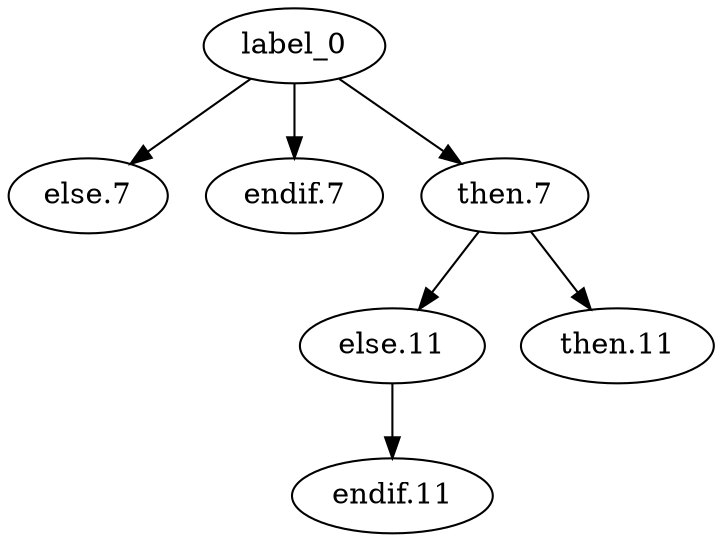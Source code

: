 digraph {
	label_0
	label_0 -> "else.7"
	label_0 -> "endif.7"
	label_0 -> "then.7"
	"then.7"
	"then.7" -> "else.11"
	"then.7" -> "then.11"
	"else.11"
	"else.11" -> "endif.11"
}
